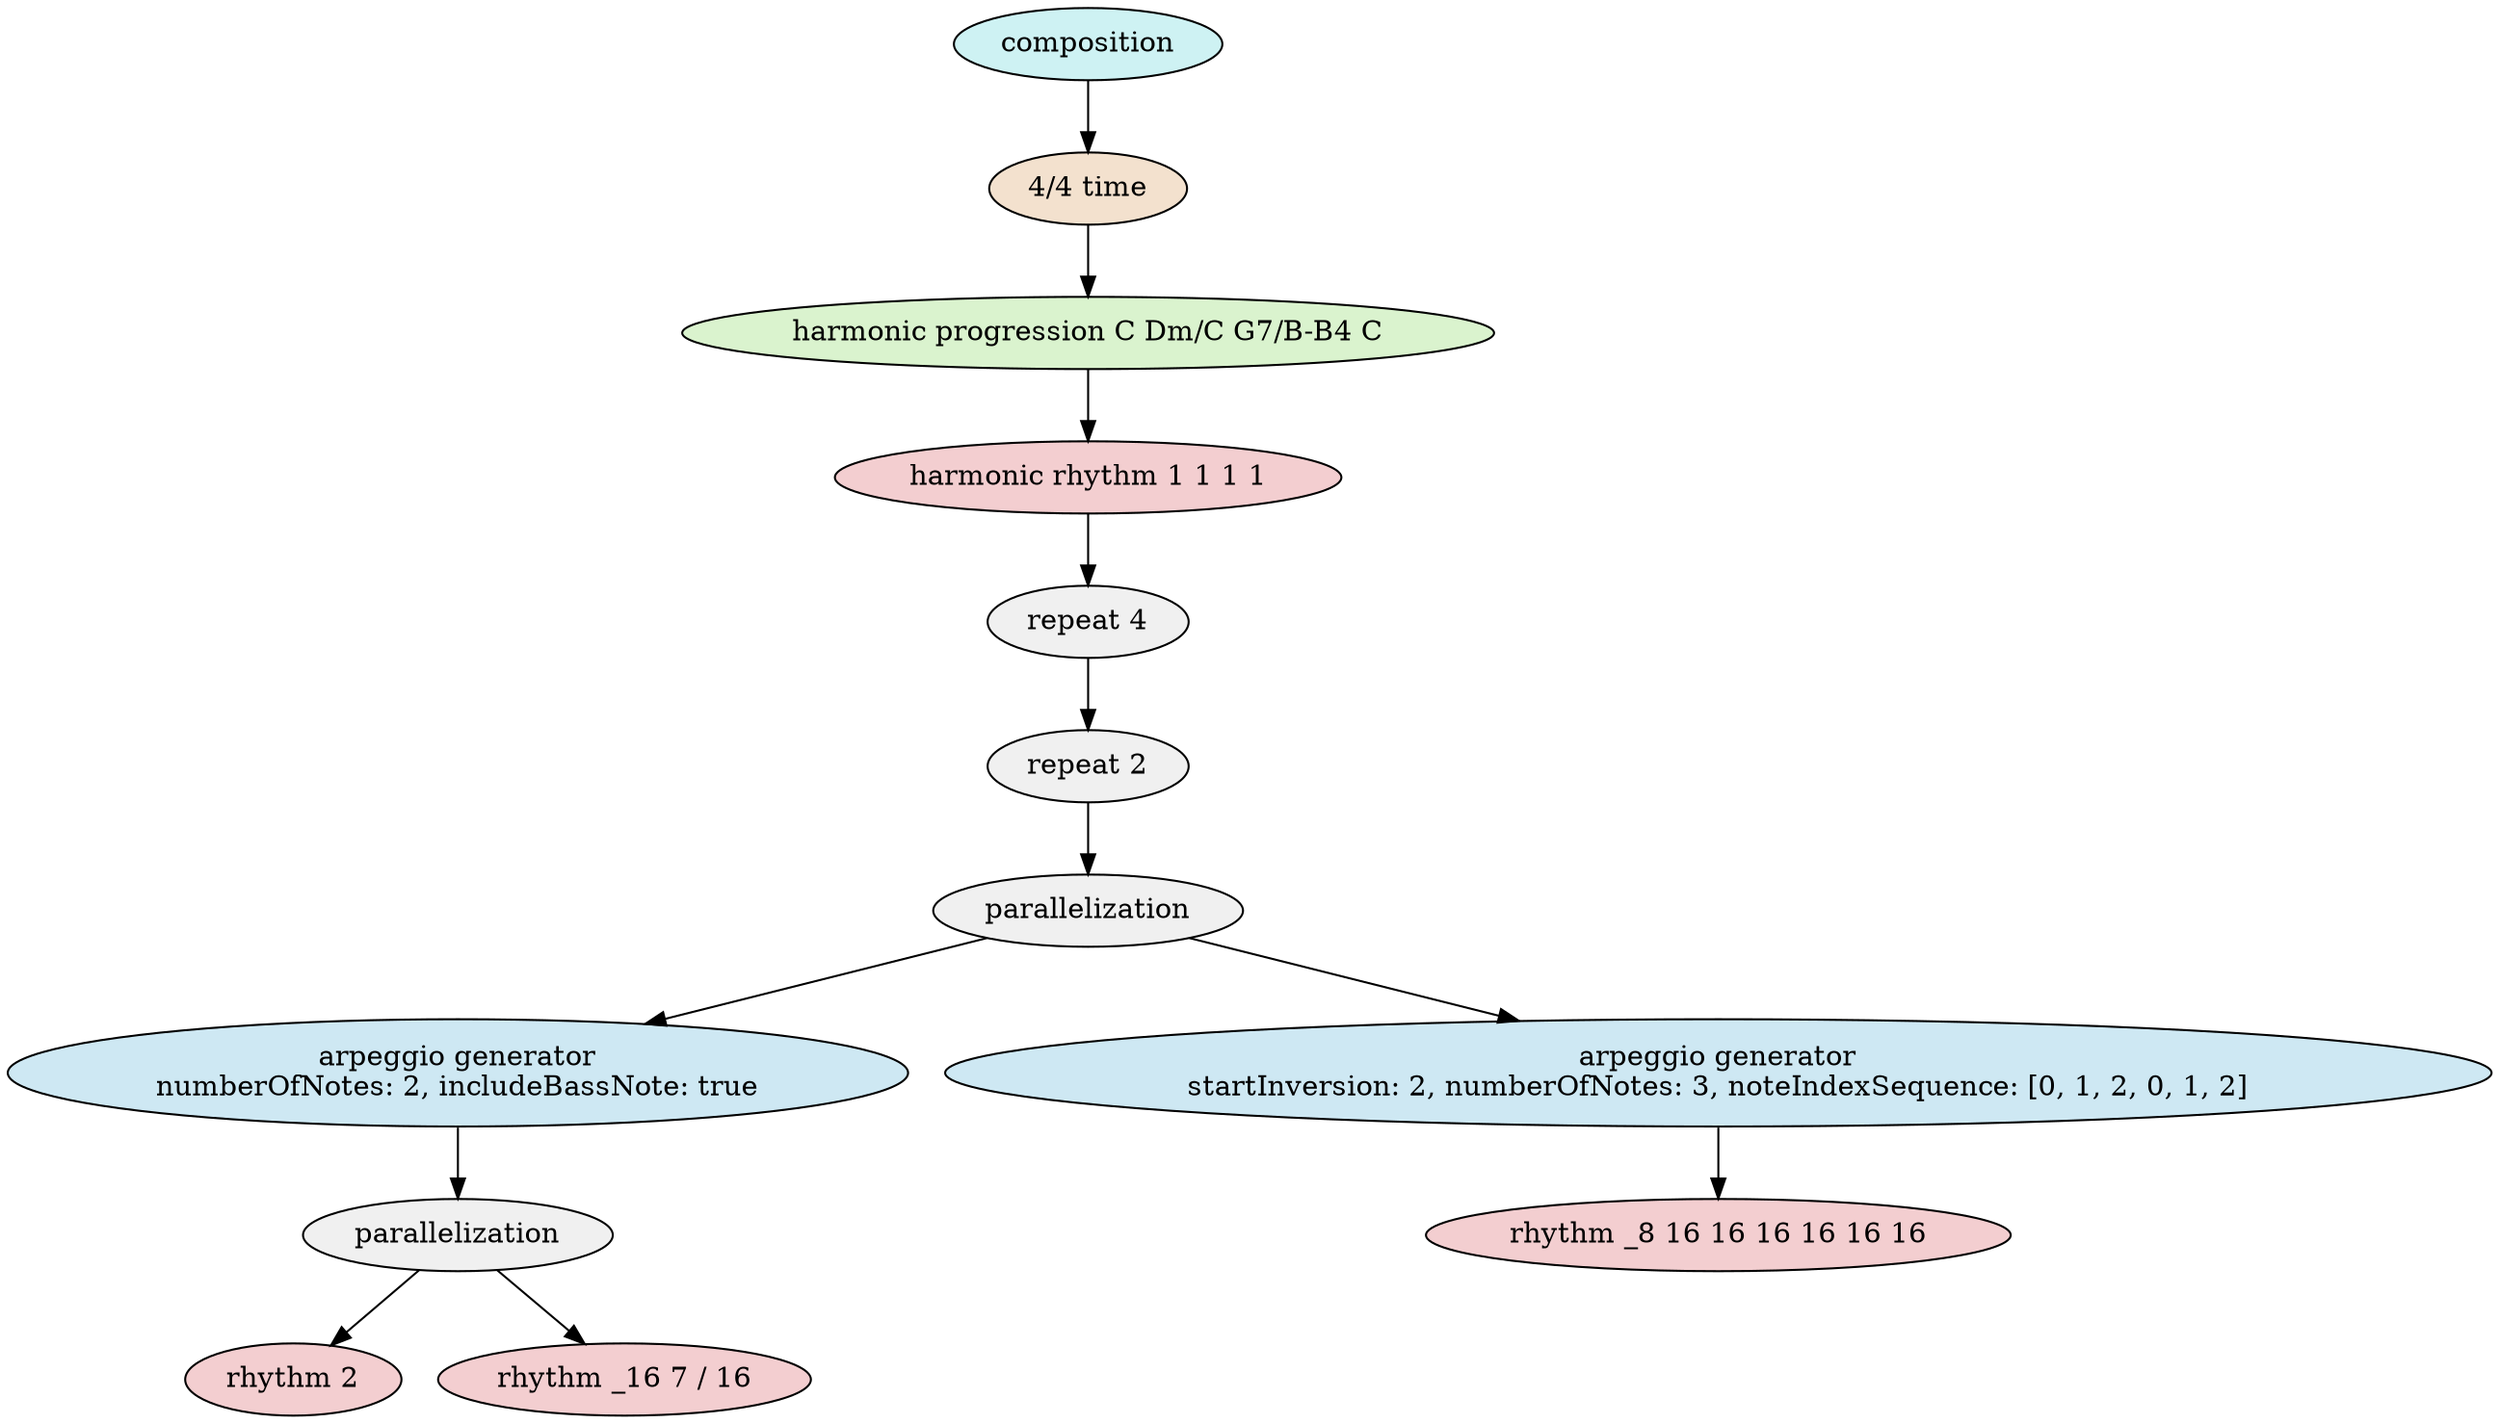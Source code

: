 digraph compositionModel {
    graph [ordering="out"];
    n0 [fillcolor="#cef2f3",style="filled",label="composition"];
    n1 [fillcolor="#f3e1ce",style="filled",label="4/4 time"];
    n0 -> n1;
    n2 [fillcolor="#daf3ce",style="filled",label="harmonic progression C Dm/C G7/B-B4 C"];
    n1 -> n2;
    n3 [fillcolor="#f3ced0",style="filled",label="harmonic rhythm 1 1 1 1"];
    n2 -> n3;
    n4 [fillcolor="#f0f0f0",style="filled",label="repeat 4"];
    n3 -> n4;
    n5 [fillcolor="#f0f0f0",style="filled",label="repeat 2"];
    n4 -> n5;
    n6 [fillcolor="#f0f0f0",style="filled",label="parallelization"];
    n5 -> n6;
    n7 [fillcolor="#cee8f3",style="filled",label="arpeggio generator
numberOfNotes: 2, includeBassNote: true"];
    n6 -> n7;
    n8 [fillcolor="#f0f0f0",style="filled",label="parallelization"];
    n7 -> n8;
    n9 [fillcolor="#f3ced0",style="filled",label="rhythm 2"];
    n8 -> n9;
    n10 [fillcolor="#f3ced0",style="filled",label="rhythm _16 7 / 16"];
    n8 -> n10;
    n11 [fillcolor="#cee8f3",style="filled",label="arpeggio generator
startInversion: 2, numberOfNotes: 3, noteIndexSequence: [0, 1, 2, 0, 1, 2]"];
    n6 -> n11;
    n12 [fillcolor="#f3ced0",style="filled",label="rhythm _8 16 16 16 16 16 16"];
    n11 -> n12;
}